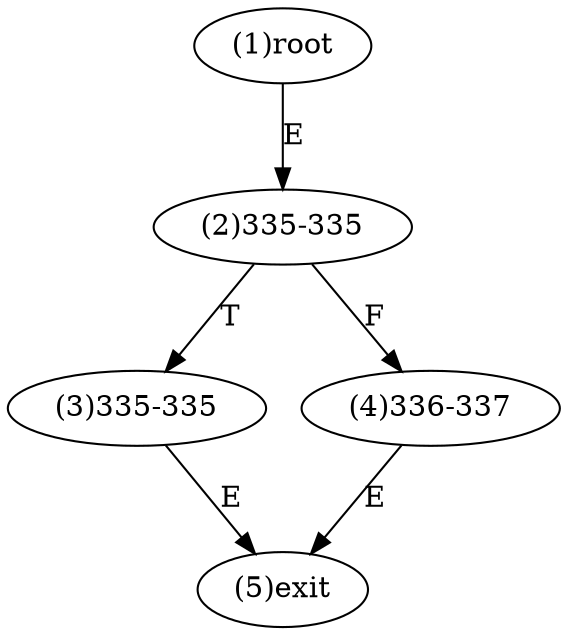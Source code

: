 digraph "" { 
1[ label="(1)root"];
2[ label="(2)335-335"];
3[ label="(3)335-335"];
4[ label="(4)336-337"];
5[ label="(5)exit"];
1->2[ label="E"];
2->4[ label="F"];
2->3[ label="T"];
3->5[ label="E"];
4->5[ label="E"];
}